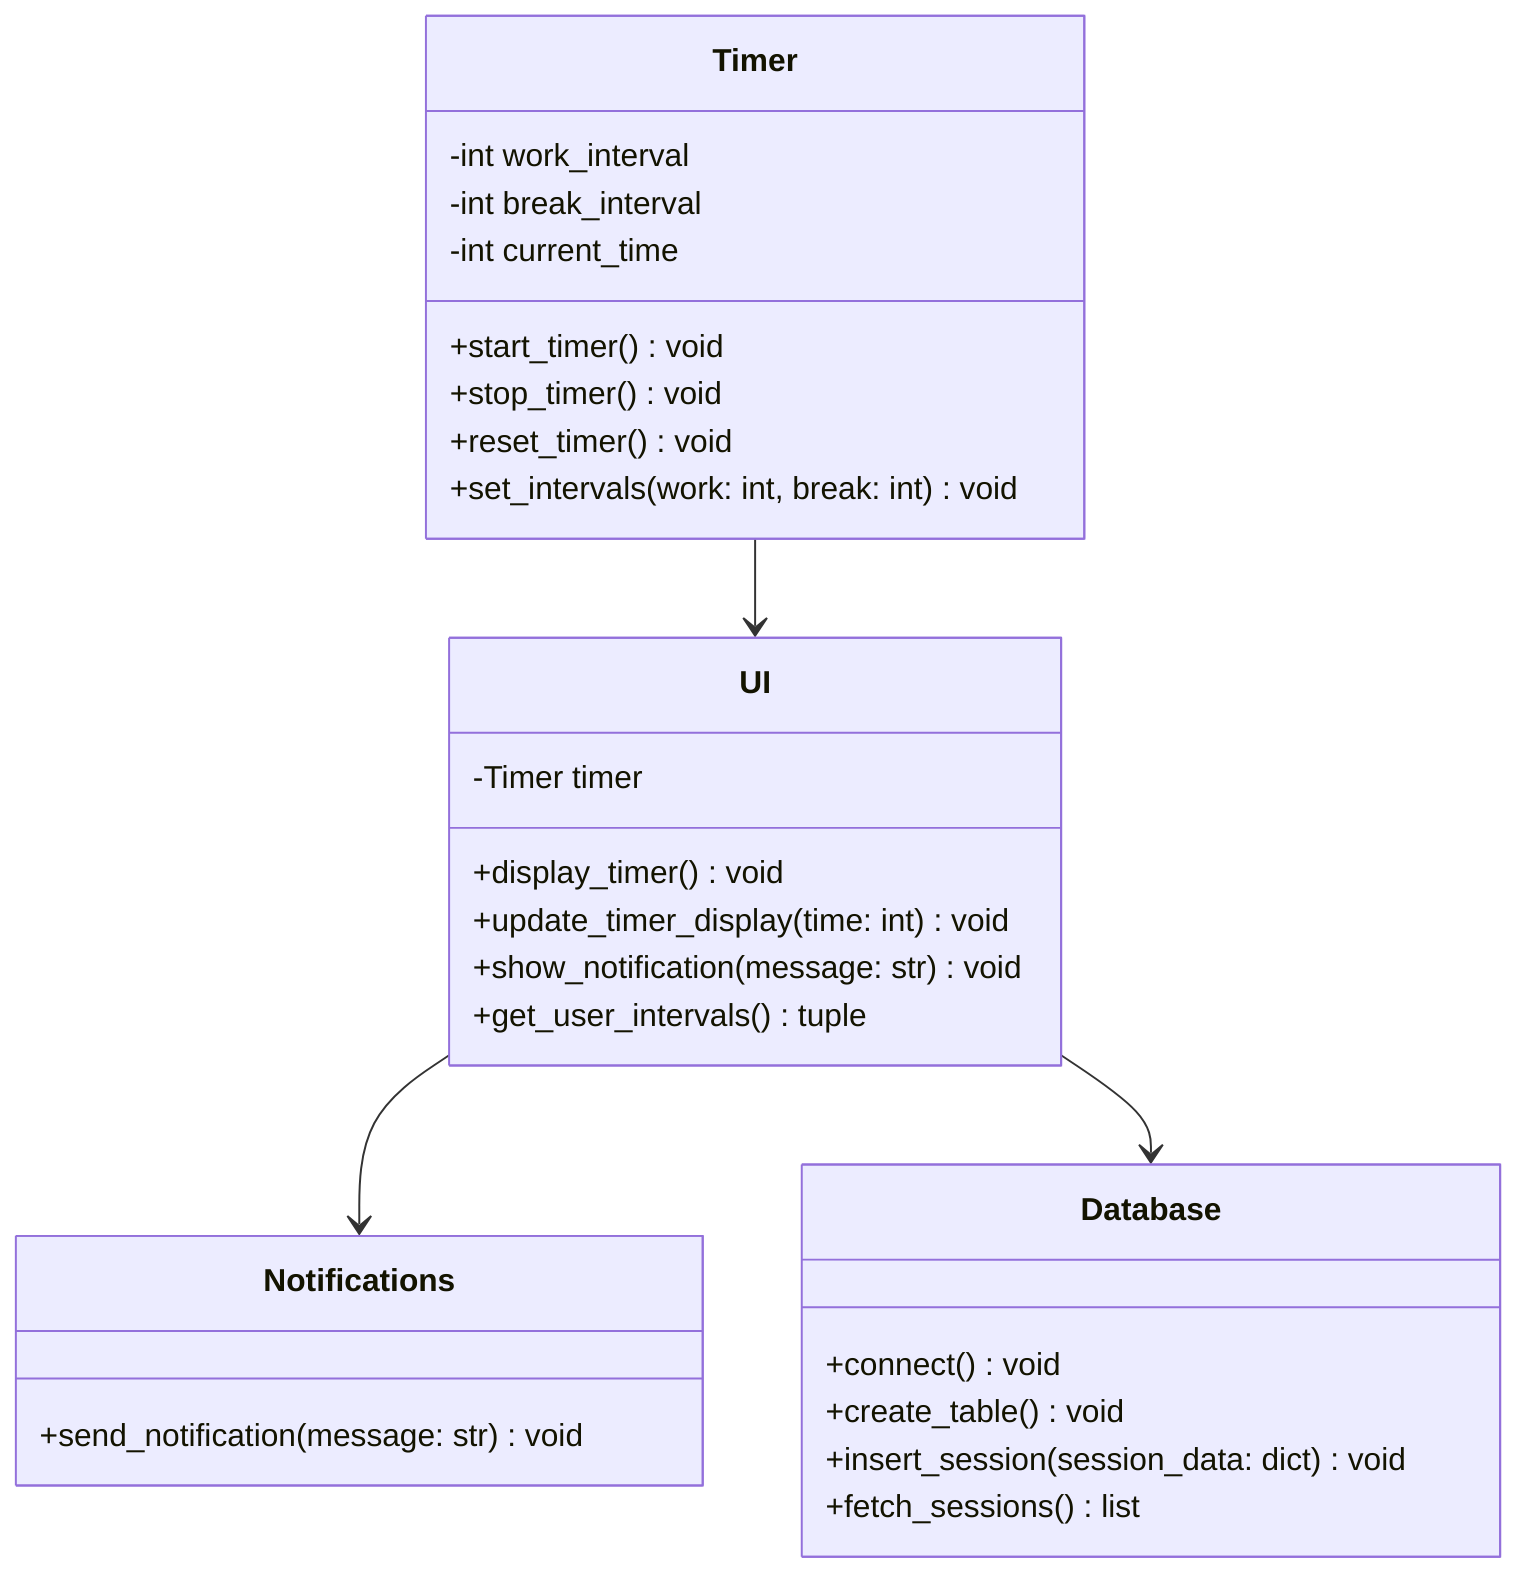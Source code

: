 classDiagram
    class Timer {
        -int work_interval
        -int break_interval
        -int current_time
        +start_timer() void
        +stop_timer() void
        +reset_timer() void
        +set_intervals(work: int, break: int) void
    }
    class UI {
        -Timer timer
        +display_timer() void
        +update_timer_display(time: int) void
        +show_notification(message: str) void
        +get_user_intervals() tuple
    }
    class Notifications {
        +send_notification(message: str) void
    }
    class Database {
        +connect() void
        +create_table() void
        +insert_session(session_data: dict) void
        +fetch_sessions() list
    }
    Timer --> UI
    UI --> Notifications
    UI --> Database